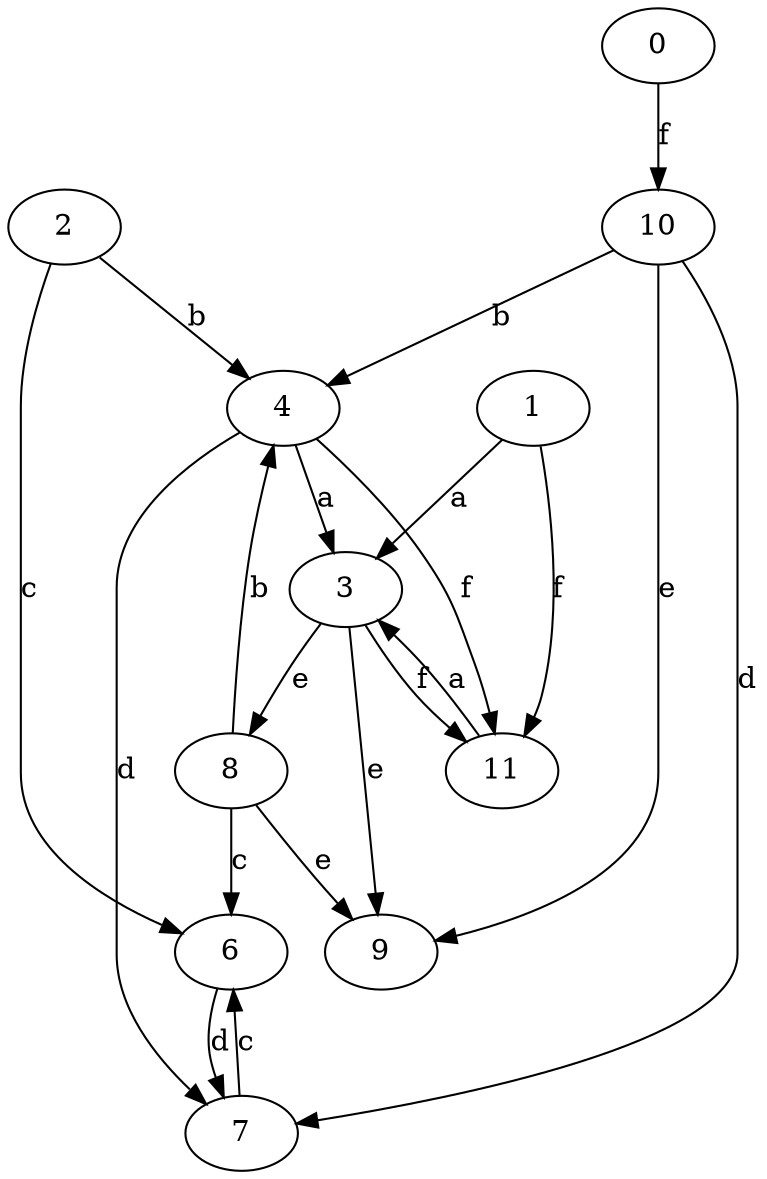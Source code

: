 strict digraph  {
2;
3;
0;
4;
6;
7;
1;
8;
9;
10;
11;
2 -> 4  [label=b];
2 -> 6  [label=c];
3 -> 8  [label=e];
3 -> 9  [label=e];
3 -> 11  [label=f];
0 -> 10  [label=f];
4 -> 3  [label=a];
4 -> 7  [label=d];
4 -> 11  [label=f];
6 -> 7  [label=d];
7 -> 6  [label=c];
1 -> 3  [label=a];
1 -> 11  [label=f];
8 -> 4  [label=b];
8 -> 6  [label=c];
8 -> 9  [label=e];
10 -> 4  [label=b];
10 -> 7  [label=d];
10 -> 9  [label=e];
11 -> 3  [label=a];
}
